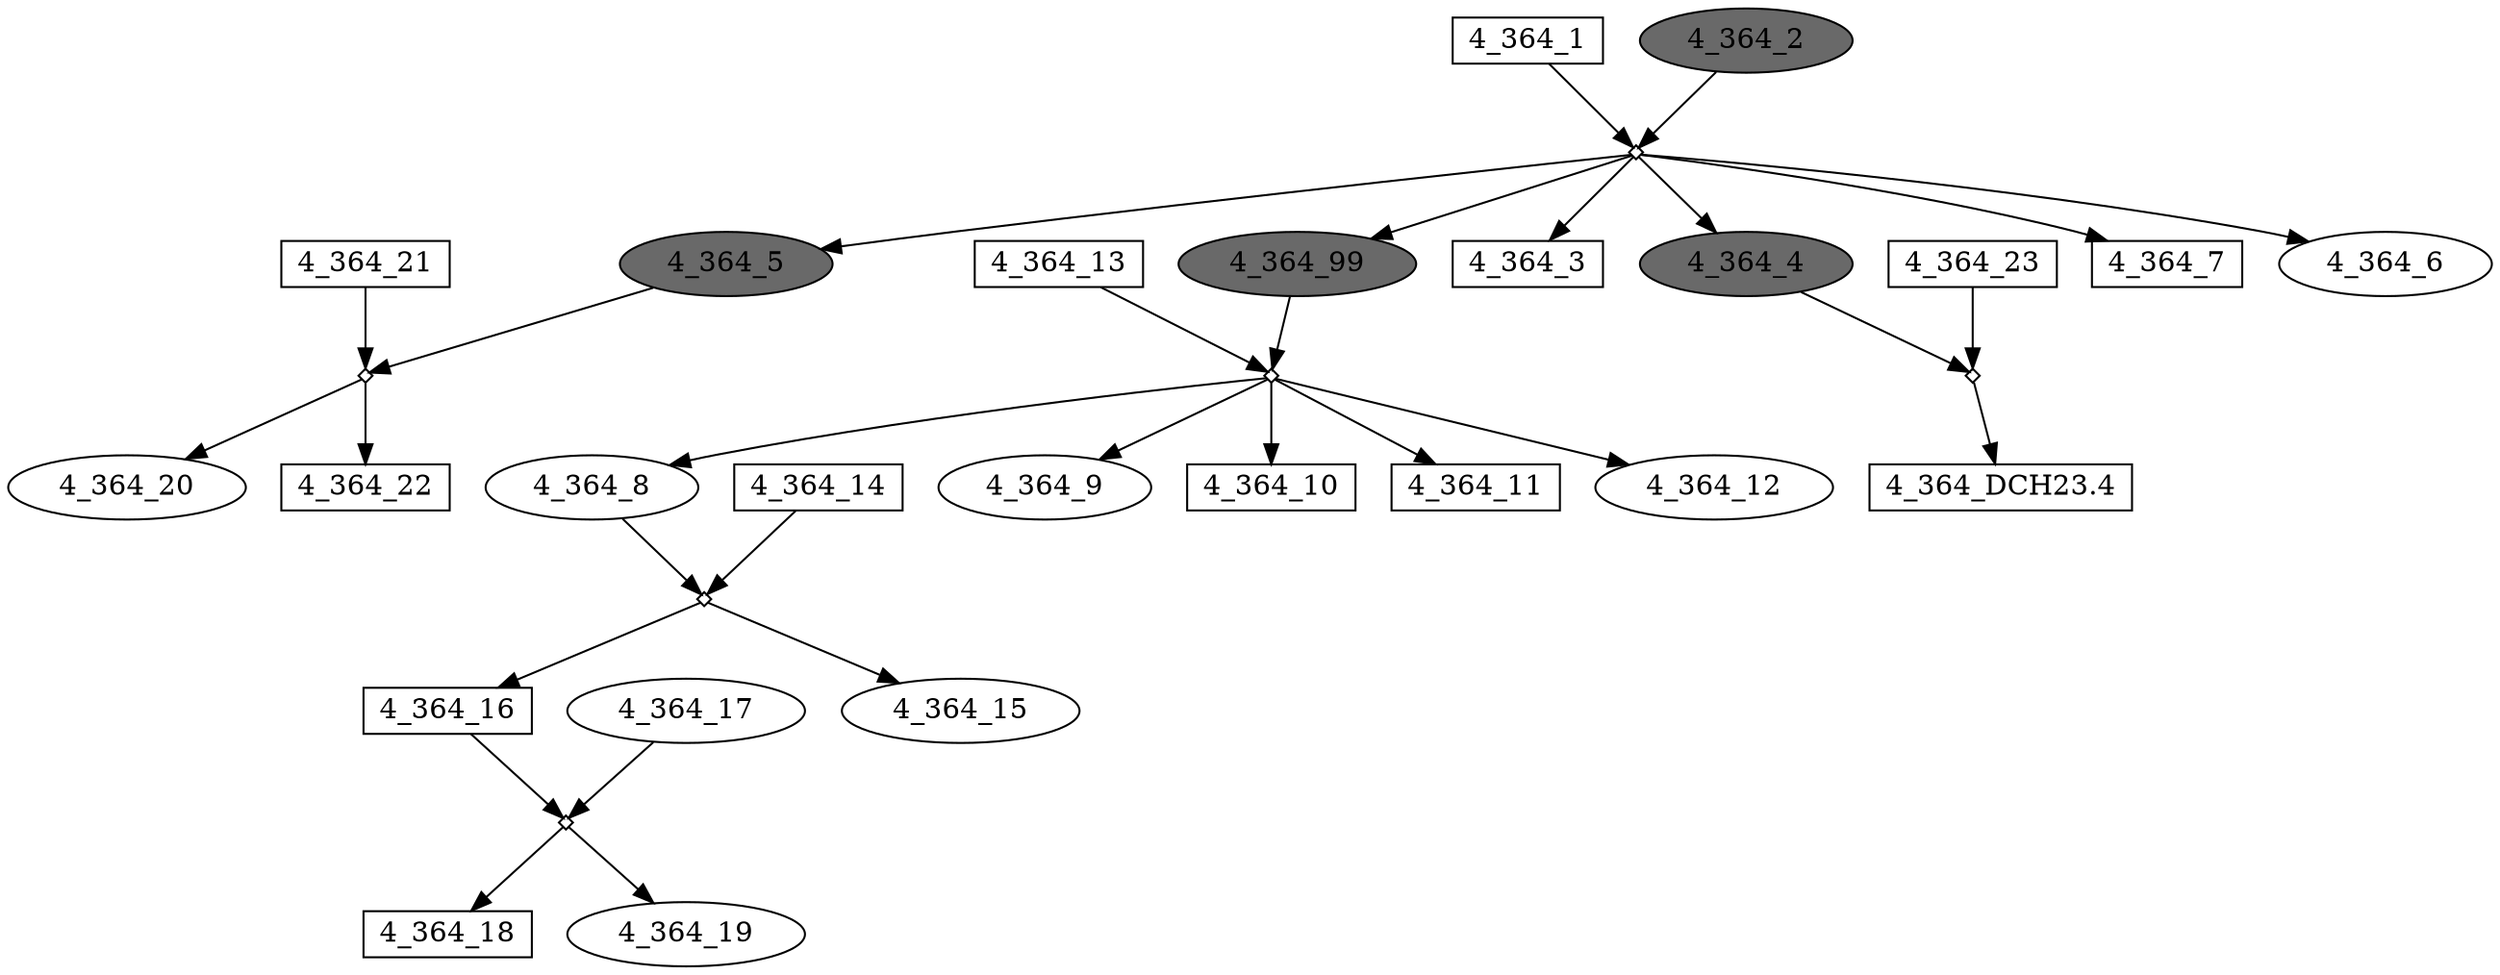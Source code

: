 digraph {
	"4_364_99" [shape=box fillcolor=dimgrey fontcolor=black height=0.3 regular=0 shape=ellipse style=filled width=0.5]
	"4_364_1x4_364_2" -> "4_364_99"
	"4_364_99" -> "4_364_13x4_364_99"
	"4_364_9" [shape=box fillcolor=white fontcolor=black height=0.3 regular=0 shape=ellipse style=filled width=0.5]
	"4_364_13x4_364_99" -> "4_364_9"
	"4_364_7" [shape=box fillcolor=white fontcolor=black height=0.3 regular=0 shape=box style=filled width=0.5]
	"4_364_1x4_364_2" -> "4_364_7"
	"4_364_6" [shape=box fillcolor=white fontcolor=black height=0.3 regular=0 shape=ellipse style=filled width=0.5]
	"4_364_1x4_364_2" -> "4_364_6"
	"4_364_5" [shape=box fillcolor=dimgrey fontcolor=black height=0.3 regular=0 shape=ellipse style=filled width=0.5]
	"4_364_1x4_364_2" -> "4_364_5"
	"4_364_5" -> "4_364_21x4_364_5"
	"4_364_1" [shape=box fillcolor=white fontcolor=black height=0.3 regular=0 shape=box style=filled width=0.5]
	"4_364_1" -> "4_364_1x4_364_2"
	"4_364_10" [shape=box fillcolor=white fontcolor=black height=0.3 regular=0 shape=box style=filled width=0.5]
	"4_364_13x4_364_99" -> "4_364_10"
	"4_364_11" [shape=box fillcolor=white fontcolor=black height=0.3 regular=0 shape=box style=filled width=0.5]
	"4_364_13x4_364_99" -> "4_364_11"
	"4_364_12" [shape=box fillcolor=white fontcolor=black height=0.3 regular=0 shape=ellipse style=filled width=0.5]
	"4_364_13x4_364_99" -> "4_364_12"
	"4_364_13" [shape=box fillcolor=white fontcolor=black height=0.3 regular=0 shape=box style=filled width=0.5]
	"4_364_13" -> "4_364_13x4_364_99"
	"4_364_14" [shape=box fillcolor=white fontcolor=black height=0.3 regular=0 shape=box style=filled width=0.5]
	"4_364_14" -> "4_364_14x4_364_8"
	"4_364_15" [shape=box fillcolor=white fontcolor=black height=0.3 regular=0 shape=ellipse style=filled width=0.5]
	"4_364_14x4_364_8" -> "4_364_15"
	"4_364_16" [shape=box fillcolor=white fontcolor=black height=0.3 regular=0 shape=box style=filled width=0.5]
	"4_364_14x4_364_8" -> "4_364_16"
	"4_364_16" -> "4_364_16x4_364_17"
	"4_364_17" [shape=box fillcolor=white fontcolor=black height=0.3 regular=0 shape=ellipse style=filled width=0.5]
	"4_364_17" -> "4_364_16x4_364_17"
	"4_364_18" [shape=box fillcolor=white fontcolor=black height=0.3 regular=0 shape=box style=filled width=0.5]
	"4_364_16x4_364_17" -> "4_364_18"
	"4_364_19" [shape=box fillcolor=white fontcolor=black height=0.3 regular=0 shape=ellipse style=filled width=0.5]
	"4_364_16x4_364_17" -> "4_364_19"
	"4_364_2" [shape=box fillcolor=dimgrey fontcolor=black height=0.3 regular=0 shape=ellipse style=filled width=0.5]
	"4_364_2" -> "4_364_1x4_364_2"
	"4_364_20" [shape=box fillcolor=white fontcolor=black height=0.3 regular=0 shape=ellipse style=filled width=0.5]
	"4_364_21x4_364_5" -> "4_364_20"
	"4_364_21" [shape=box fillcolor=white fontcolor=black height=0.3 regular=0 shape=box style=filled width=0.5]
	"4_364_21" -> "4_364_21x4_364_5"
	"4_364_22" [shape=box fillcolor=white fontcolor=black height=0.3 regular=0 shape=box style=filled width=0.5]
	"4_364_21x4_364_5" -> "4_364_22"
	"4_364_23" [shape=box fillcolor=white fontcolor=black height=0.3 regular=0 shape=box style=filled width=0.5]
	"4_364_23" -> "4_364_23x4_364_4"
	"4_364_3" [shape=box fillcolor=white fontcolor=black height=0.3 regular=0 shape=box style=filled width=0.5]
	"4_364_1x4_364_2" -> "4_364_3"
	"4_364_4" [shape=box fillcolor=dimgrey fontcolor=black height=0.3 regular=0 shape=ellipse style=filled width=0.5]
	"4_364_1x4_364_2" -> "4_364_4"
	"4_364_4" -> "4_364_23x4_364_4"
	"4_364_8" [shape=box fillcolor=white fontcolor=black height=0.3 regular=0 shape=ellipse style=filled width=0.5]
	"4_364_13x4_364_99" -> "4_364_8"
	"4_364_8" -> "4_364_14x4_364_8"
	"4_364_DCH23.4" [shape=box fillcolor=white fontcolor=black height=0.3 regular=0 shape=box style=filled width=0.5]
	"4_364_23x4_364_4" -> "4_364_DCH23.4"
	"4_364_14x4_364_8" [label="" height=.1 shape=diamond width=.1]
	"4_364_1x4_364_2" [label="" height=.1 shape=diamond width=.1]
	"4_364_21x4_364_5" [label="" height=.1 shape=diamond width=.1]
	"4_364_23x4_364_4" [label="" height=.1 shape=diamond width=.1]
	"4_364_13x4_364_99" [label="" height=.1 shape=diamond width=.1]
	"4_364_16x4_364_17" [label="" height=.1 shape=diamond width=.1]
}
